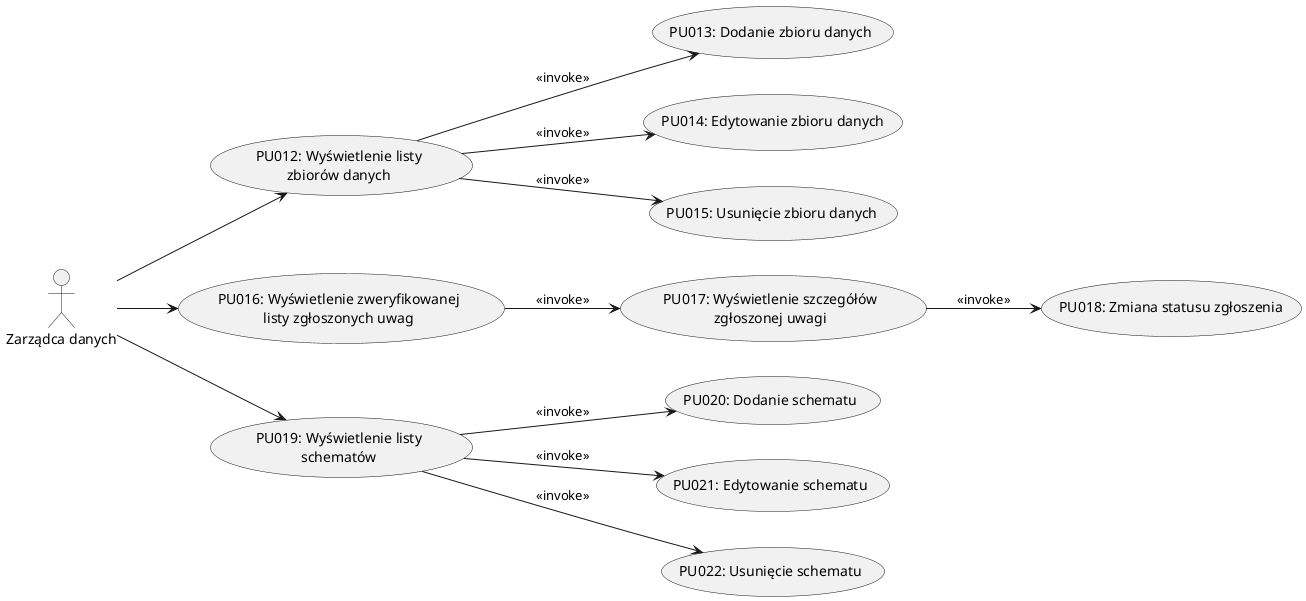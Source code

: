 @startuml ZarzadcaDanych

left to right direction

actor "Zarządca danych" as Admin

usecase "PU012: Wyświetlenie listy\nzbiorów danych" as PU012
usecase "PU013: Dodanie zbioru danych" as PU013
usecase "PU014: Edytowanie zbioru danych" as PU014
usecase "PU015: Usunięcie zbioru danych" as PU015

usecase "PU016: Wyświetlenie zweryfikowanej\nlisty zgłoszonych uwag" as PU016
usecase "PU017: Wyświetlenie szczegółów\nzgłoszonej uwagi" as PU017
usecase "PU018: Zmiana statusu zgłoszenia" as PU018

usecase "PU019: Wyświetlenie listy\nschematów" as PU019
usecase "PU020: Dodanie schematu" as PU020
usecase "PU021: Edytowanie schematu" as PU021
usecase "PU022: Usunięcie schematu" as PU022

Admin --> PU012
PU012 --> PU013 : <<invoke>>
PU012 --> PU014 : <<invoke>>
PU012 --> PU015 : <<invoke>>

Admin --> PU016
PU016 --> PU017 : <<invoke>>
PU017 --> PU018 : <<invoke>>

Admin --> PU019
PU019 --> PU020 : <<invoke>>
PU019 --> PU021 : <<invoke>>
PU019 --> PU022 : <<invoke>>

@enduml